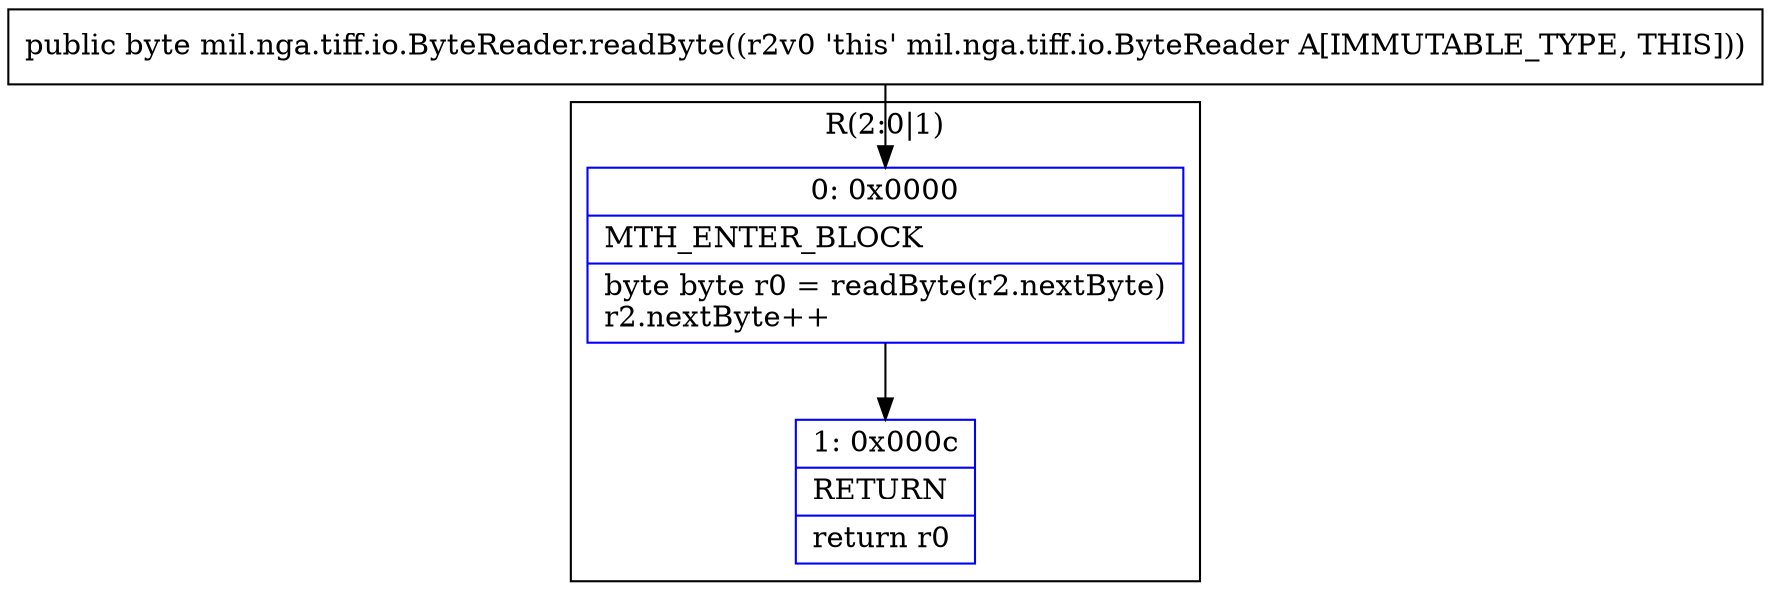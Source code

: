 digraph "CFG formil.nga.tiff.io.ByteReader.readByte()B" {
subgraph cluster_Region_123640283 {
label = "R(2:0|1)";
node [shape=record,color=blue];
Node_0 [shape=record,label="{0\:\ 0x0000|MTH_ENTER_BLOCK\l|byte byte r0 = readByte(r2.nextByte)\lr2.nextByte++\l}"];
Node_1 [shape=record,label="{1\:\ 0x000c|RETURN\l|return r0\l}"];
}
MethodNode[shape=record,label="{public byte mil.nga.tiff.io.ByteReader.readByte((r2v0 'this' mil.nga.tiff.io.ByteReader A[IMMUTABLE_TYPE, THIS])) }"];
MethodNode -> Node_0;
Node_0 -> Node_1;
}

